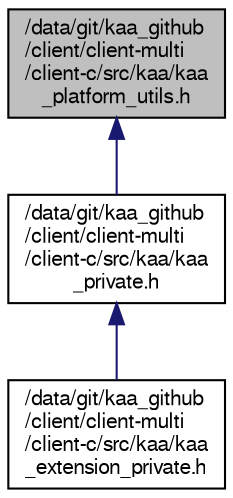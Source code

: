 digraph "/data/git/kaa_github/client/client-multi/client-c/src/kaa/kaa_platform_utils.h"
{
  bgcolor="transparent";
  edge [fontname="FreeSans",fontsize="10",labelfontname="FreeSans",labelfontsize="10"];
  node [fontname="FreeSans",fontsize="10",shape=record];
  Node1 [label="/data/git/kaa_github\l/client/client-multi\l/client-c/src/kaa/kaa\l_platform_utils.h",height=0.2,width=0.4,color="black", fillcolor="grey75", style="filled" fontcolor="black"];
  Node1 -> Node2 [dir="back",color="midnightblue",fontsize="10",style="solid",fontname="FreeSans"];
  Node2 [label="/data/git/kaa_github\l/client/client-multi\l/client-c/src/kaa/kaa\l_private.h",height=0.2,width=0.4,color="black",URL="$kaa__private_8h.html"];
  Node2 -> Node3 [dir="back",color="midnightblue",fontsize="10",style="solid",fontname="FreeSans"];
  Node3 [label="/data/git/kaa_github\l/client/client-multi\l/client-c/src/kaa/kaa\l_extension_private.h",height=0.2,width=0.4,color="black",URL="$kaa__extension__private_8h.html"];
}
